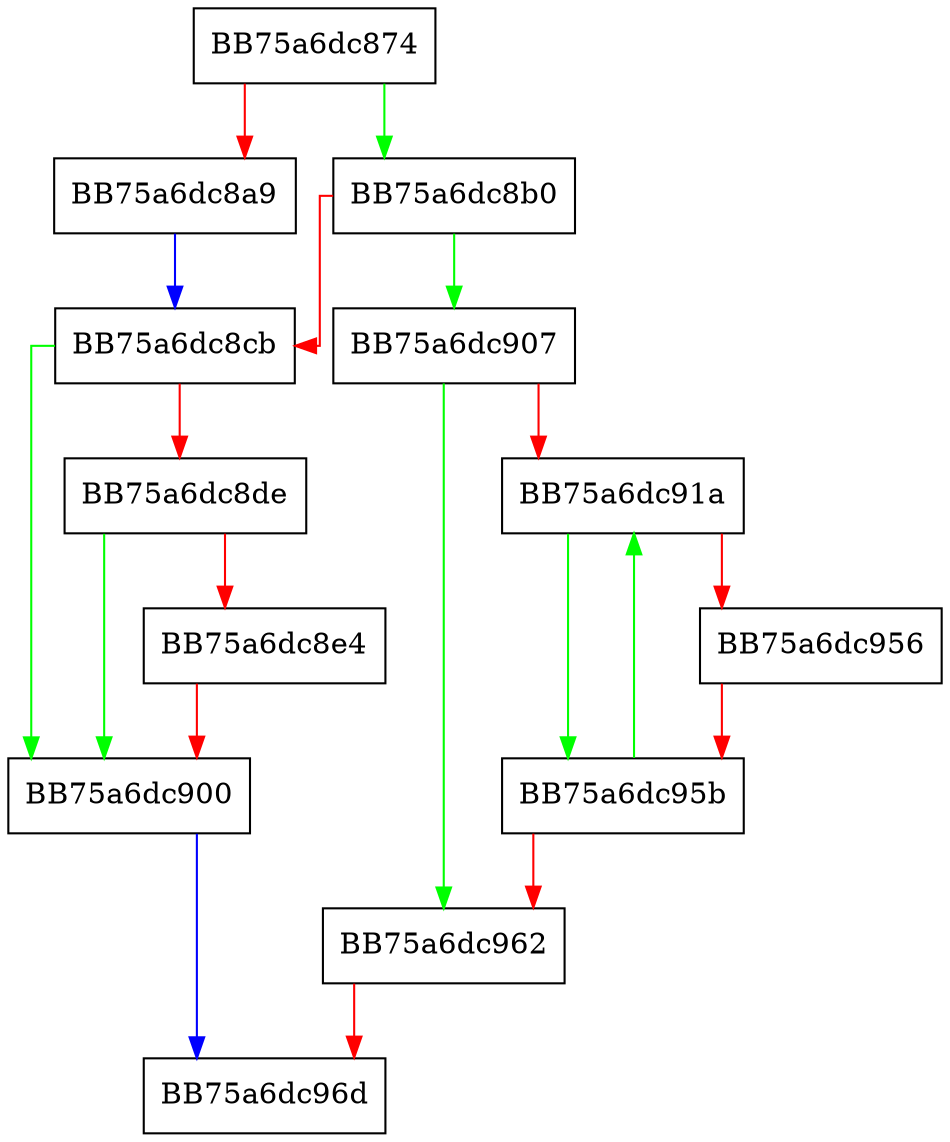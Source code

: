 digraph ExpandFilePathWorker {
  node [shape="box"];
  graph [splines=ortho];
  BB75a6dc874 -> BB75a6dc8b0 [color="green"];
  BB75a6dc874 -> BB75a6dc8a9 [color="red"];
  BB75a6dc8a9 -> BB75a6dc8cb [color="blue"];
  BB75a6dc8b0 -> BB75a6dc907 [color="green"];
  BB75a6dc8b0 -> BB75a6dc8cb [color="red"];
  BB75a6dc8cb -> BB75a6dc900 [color="green"];
  BB75a6dc8cb -> BB75a6dc8de [color="red"];
  BB75a6dc8de -> BB75a6dc900 [color="green"];
  BB75a6dc8de -> BB75a6dc8e4 [color="red"];
  BB75a6dc8e4 -> BB75a6dc900 [color="red"];
  BB75a6dc900 -> BB75a6dc96d [color="blue"];
  BB75a6dc907 -> BB75a6dc962 [color="green"];
  BB75a6dc907 -> BB75a6dc91a [color="red"];
  BB75a6dc91a -> BB75a6dc95b [color="green"];
  BB75a6dc91a -> BB75a6dc956 [color="red"];
  BB75a6dc956 -> BB75a6dc95b [color="red"];
  BB75a6dc95b -> BB75a6dc91a [color="green"];
  BB75a6dc95b -> BB75a6dc962 [color="red"];
  BB75a6dc962 -> BB75a6dc96d [color="red"];
}